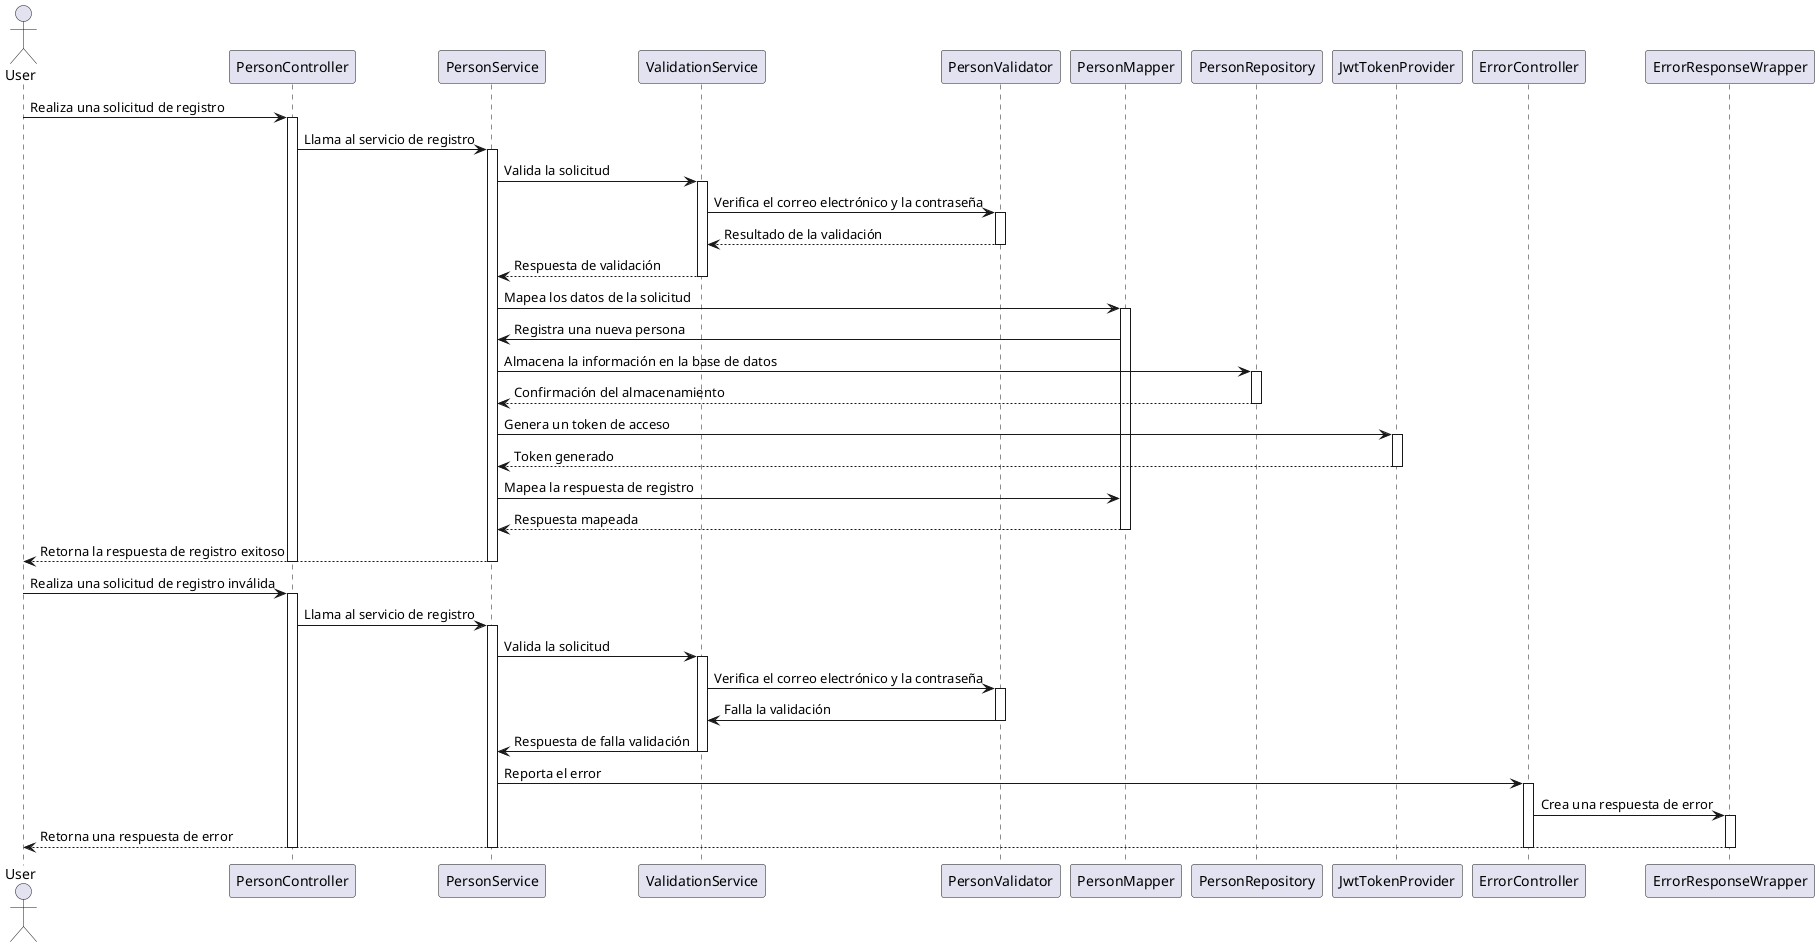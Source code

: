 @startuml
actor User

User -> PersonController: Realiza una solicitud de registro
activate PersonController
PersonController -> PersonService: Llama al servicio de registro
activate PersonService
PersonService -> ValidationService: Valida la solicitud
activate ValidationService
ValidationService -> PersonValidator: Verifica el correo electrónico y la contraseña
activate PersonValidator
PersonValidator --> ValidationService: Resultado de la validación
deactivate PersonValidator
ValidationService --> PersonService: Respuesta de validación
deactivate ValidationService
PersonService -> PersonMapper: Mapea los datos de la solicitud
activate PersonMapper
PersonMapper -> PersonService: Registra una nueva persona
PersonService -> PersonRepository: Almacena la información en la base de datos
activate PersonRepository
PersonRepository --> PersonService: Confirmación del almacenamiento
deactivate PersonRepository
PersonService -> JwtTokenProvider: Genera un token de acceso
activate JwtTokenProvider
JwtTokenProvider --> PersonService: Token generado
deactivate JwtTokenProvider
PersonService -> PersonMapper: Mapea la respuesta de registro
PersonMapper --> PersonService: Respuesta mapeada
deactivate PersonMapper
PersonService --> User: Retorna la respuesta de registro exitoso
deactivate PersonService
deactivate PersonController
User -> PersonController: Realiza una solicitud de registro inválida
activate PersonController
PersonController -> PersonService: Llama al servicio de registro
activate PersonService
PersonService -> ValidationService: Valida la solicitud
activate ValidationService
ValidationService -> PersonValidator: Verifica el correo electrónico y la contraseña
activate PersonValidator
PersonValidator -> ValidationService: Falla la validación
deactivate PersonValidator
ValidationService -> PersonService: Respuesta de falla validación
deactivate ValidationService
PersonService -> ErrorController: Reporta el error
activate ErrorController
ErrorController -> ErrorResponseWrapper: Crea una respuesta de error
activate ErrorResponseWrapper
ErrorResponseWrapper --> User: Retorna una respuesta de error
deactivate ErrorResponseWrapper
deactivate ErrorController
deactivate PersonMapper
deactivate PersonService
deactivate PersonController


@enduml
